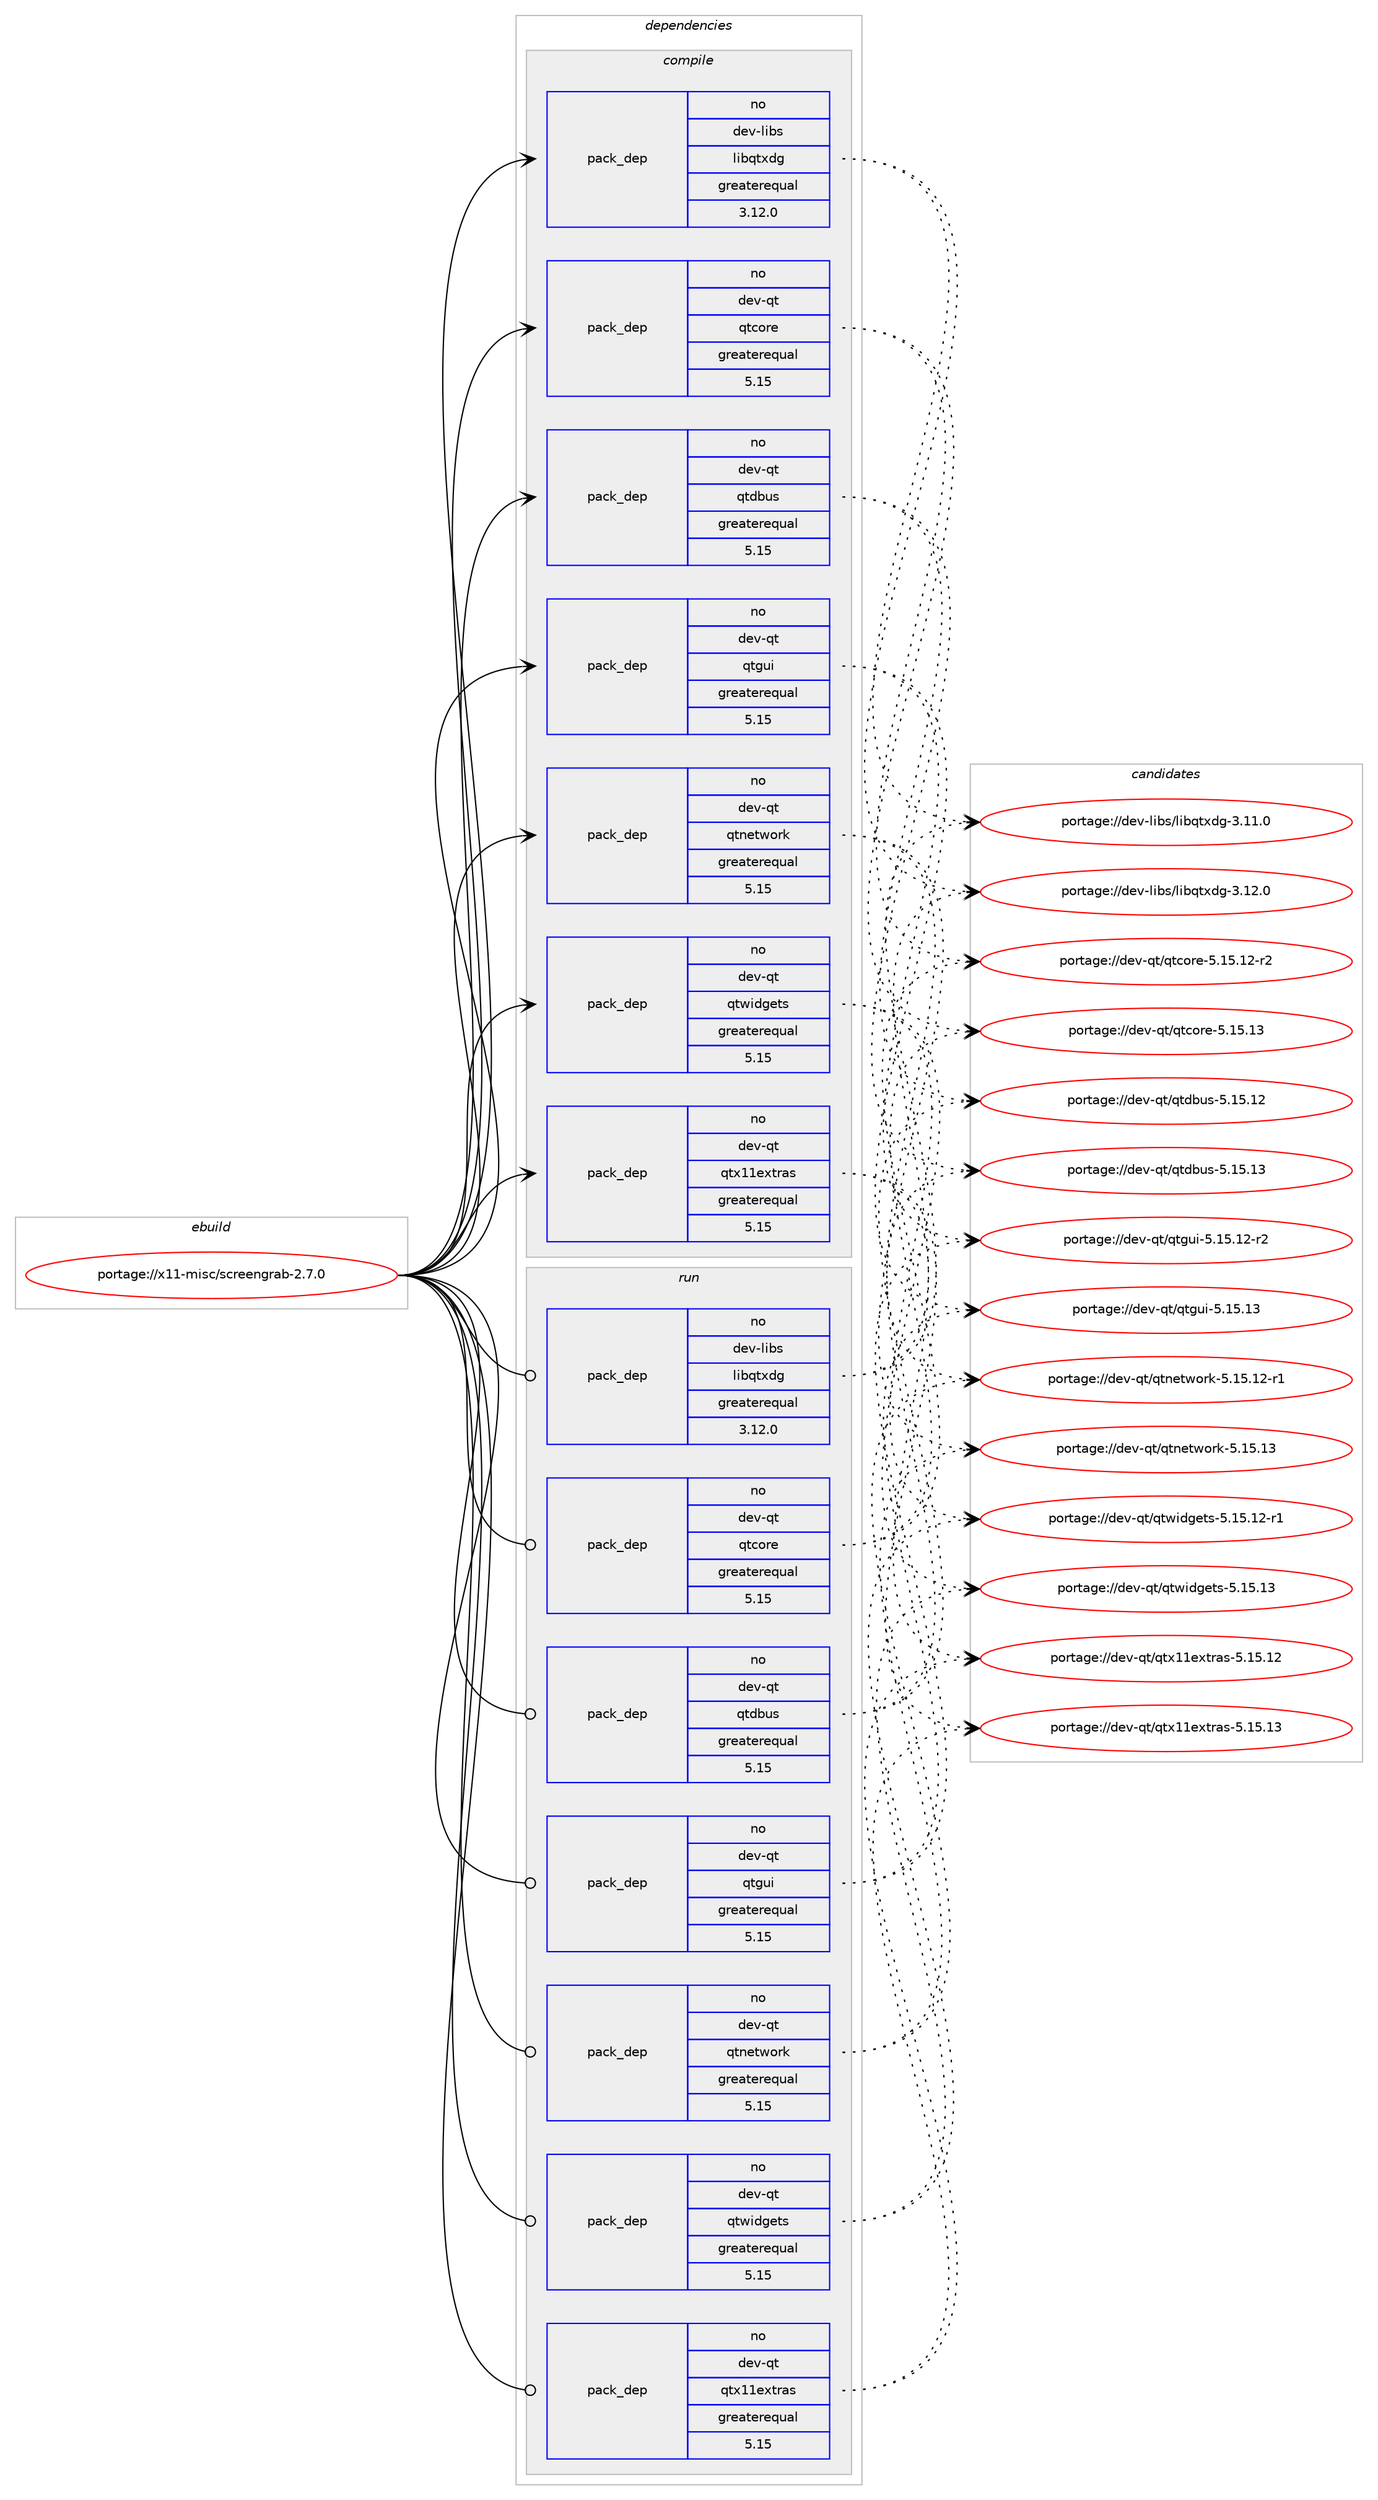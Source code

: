digraph prolog {

# *************
# Graph options
# *************

newrank=true;
concentrate=true;
compound=true;
graph [rankdir=LR,fontname=Helvetica,fontsize=10,ranksep=1.5];#, ranksep=2.5, nodesep=0.2];
edge  [arrowhead=vee];
node  [fontname=Helvetica,fontsize=10];

# **********
# The ebuild
# **********

subgraph cluster_leftcol {
color=gray;
rank=same;
label=<<i>ebuild</i>>;
id [label="portage://x11-misc/screengrab-2.7.0", color=red, width=4, href="../x11-misc/screengrab-2.7.0.svg"];
}

# ****************
# The dependencies
# ****************

subgraph cluster_midcol {
color=gray;
label=<<i>dependencies</i>>;
subgraph cluster_compile {
fillcolor="#eeeeee";
style=filled;
label=<<i>compile</i>>;
subgraph pack1475 {
dependency3971 [label=<<TABLE BORDER="0" CELLBORDER="1" CELLSPACING="0" CELLPADDING="4" WIDTH="220"><TR><TD ROWSPAN="6" CELLPADDING="30">pack_dep</TD></TR><TR><TD WIDTH="110">no</TD></TR><TR><TD>dev-libs</TD></TR><TR><TD>libqtxdg</TD></TR><TR><TD>greaterequal</TD></TR><TR><TD>3.12.0</TD></TR></TABLE>>, shape=none, color=blue];
}
id:e -> dependency3971:w [weight=20,style="solid",arrowhead="vee"];
subgraph pack1476 {
dependency3972 [label=<<TABLE BORDER="0" CELLBORDER="1" CELLSPACING="0" CELLPADDING="4" WIDTH="220"><TR><TD ROWSPAN="6" CELLPADDING="30">pack_dep</TD></TR><TR><TD WIDTH="110">no</TD></TR><TR><TD>dev-qt</TD></TR><TR><TD>qtcore</TD></TR><TR><TD>greaterequal</TD></TR><TR><TD>5.15</TD></TR></TABLE>>, shape=none, color=blue];
}
id:e -> dependency3972:w [weight=20,style="solid",arrowhead="vee"];
subgraph pack1477 {
dependency3973 [label=<<TABLE BORDER="0" CELLBORDER="1" CELLSPACING="0" CELLPADDING="4" WIDTH="220"><TR><TD ROWSPAN="6" CELLPADDING="30">pack_dep</TD></TR><TR><TD WIDTH="110">no</TD></TR><TR><TD>dev-qt</TD></TR><TR><TD>qtdbus</TD></TR><TR><TD>greaterequal</TD></TR><TR><TD>5.15</TD></TR></TABLE>>, shape=none, color=blue];
}
id:e -> dependency3973:w [weight=20,style="solid",arrowhead="vee"];
subgraph pack1478 {
dependency3974 [label=<<TABLE BORDER="0" CELLBORDER="1" CELLSPACING="0" CELLPADDING="4" WIDTH="220"><TR><TD ROWSPAN="6" CELLPADDING="30">pack_dep</TD></TR><TR><TD WIDTH="110">no</TD></TR><TR><TD>dev-qt</TD></TR><TR><TD>qtgui</TD></TR><TR><TD>greaterequal</TD></TR><TR><TD>5.15</TD></TR></TABLE>>, shape=none, color=blue];
}
id:e -> dependency3974:w [weight=20,style="solid",arrowhead="vee"];
subgraph pack1479 {
dependency3975 [label=<<TABLE BORDER="0" CELLBORDER="1" CELLSPACING="0" CELLPADDING="4" WIDTH="220"><TR><TD ROWSPAN="6" CELLPADDING="30">pack_dep</TD></TR><TR><TD WIDTH="110">no</TD></TR><TR><TD>dev-qt</TD></TR><TR><TD>qtnetwork</TD></TR><TR><TD>greaterequal</TD></TR><TR><TD>5.15</TD></TR></TABLE>>, shape=none, color=blue];
}
id:e -> dependency3975:w [weight=20,style="solid",arrowhead="vee"];
subgraph pack1480 {
dependency3976 [label=<<TABLE BORDER="0" CELLBORDER="1" CELLSPACING="0" CELLPADDING="4" WIDTH="220"><TR><TD ROWSPAN="6" CELLPADDING="30">pack_dep</TD></TR><TR><TD WIDTH="110">no</TD></TR><TR><TD>dev-qt</TD></TR><TR><TD>qtwidgets</TD></TR><TR><TD>greaterequal</TD></TR><TR><TD>5.15</TD></TR></TABLE>>, shape=none, color=blue];
}
id:e -> dependency3976:w [weight=20,style="solid",arrowhead="vee"];
subgraph pack1481 {
dependency3977 [label=<<TABLE BORDER="0" CELLBORDER="1" CELLSPACING="0" CELLPADDING="4" WIDTH="220"><TR><TD ROWSPAN="6" CELLPADDING="30">pack_dep</TD></TR><TR><TD WIDTH="110">no</TD></TR><TR><TD>dev-qt</TD></TR><TR><TD>qtx11extras</TD></TR><TR><TD>greaterequal</TD></TR><TR><TD>5.15</TD></TR></TABLE>>, shape=none, color=blue];
}
id:e -> dependency3977:w [weight=20,style="solid",arrowhead="vee"];
# *** BEGIN UNKNOWN DEPENDENCY TYPE (TODO) ***
# id -> package_dependency(portage://x11-misc/screengrab-2.7.0,install,no,kde-frameworks,kwindowsystem,none,[,,],[slot(5)],[use(enable(X),none)])
# *** END UNKNOWN DEPENDENCY TYPE (TODO) ***

# *** BEGIN UNKNOWN DEPENDENCY TYPE (TODO) ***
# id -> package_dependency(portage://x11-misc/screengrab-2.7.0,install,no,x11-libs,libX11,none,[,,],[],[])
# *** END UNKNOWN DEPENDENCY TYPE (TODO) ***

# *** BEGIN UNKNOWN DEPENDENCY TYPE (TODO) ***
# id -> package_dependency(portage://x11-misc/screengrab-2.7.0,install,no,x11-libs,libxcb,none,[,,],any_same_slot,[])
# *** END UNKNOWN DEPENDENCY TYPE (TODO) ***

}
subgraph cluster_compileandrun {
fillcolor="#eeeeee";
style=filled;
label=<<i>compile and run</i>>;
}
subgraph cluster_run {
fillcolor="#eeeeee";
style=filled;
label=<<i>run</i>>;
subgraph pack1482 {
dependency3978 [label=<<TABLE BORDER="0" CELLBORDER="1" CELLSPACING="0" CELLPADDING="4" WIDTH="220"><TR><TD ROWSPAN="6" CELLPADDING="30">pack_dep</TD></TR><TR><TD WIDTH="110">no</TD></TR><TR><TD>dev-libs</TD></TR><TR><TD>libqtxdg</TD></TR><TR><TD>greaterequal</TD></TR><TR><TD>3.12.0</TD></TR></TABLE>>, shape=none, color=blue];
}
id:e -> dependency3978:w [weight=20,style="solid",arrowhead="odot"];
subgraph pack1483 {
dependency3979 [label=<<TABLE BORDER="0" CELLBORDER="1" CELLSPACING="0" CELLPADDING="4" WIDTH="220"><TR><TD ROWSPAN="6" CELLPADDING="30">pack_dep</TD></TR><TR><TD WIDTH="110">no</TD></TR><TR><TD>dev-qt</TD></TR><TR><TD>qtcore</TD></TR><TR><TD>greaterequal</TD></TR><TR><TD>5.15</TD></TR></TABLE>>, shape=none, color=blue];
}
id:e -> dependency3979:w [weight=20,style="solid",arrowhead="odot"];
subgraph pack1484 {
dependency3980 [label=<<TABLE BORDER="0" CELLBORDER="1" CELLSPACING="0" CELLPADDING="4" WIDTH="220"><TR><TD ROWSPAN="6" CELLPADDING="30">pack_dep</TD></TR><TR><TD WIDTH="110">no</TD></TR><TR><TD>dev-qt</TD></TR><TR><TD>qtdbus</TD></TR><TR><TD>greaterequal</TD></TR><TR><TD>5.15</TD></TR></TABLE>>, shape=none, color=blue];
}
id:e -> dependency3980:w [weight=20,style="solid",arrowhead="odot"];
subgraph pack1485 {
dependency3981 [label=<<TABLE BORDER="0" CELLBORDER="1" CELLSPACING="0" CELLPADDING="4" WIDTH="220"><TR><TD ROWSPAN="6" CELLPADDING="30">pack_dep</TD></TR><TR><TD WIDTH="110">no</TD></TR><TR><TD>dev-qt</TD></TR><TR><TD>qtgui</TD></TR><TR><TD>greaterequal</TD></TR><TR><TD>5.15</TD></TR></TABLE>>, shape=none, color=blue];
}
id:e -> dependency3981:w [weight=20,style="solid",arrowhead="odot"];
subgraph pack1486 {
dependency3982 [label=<<TABLE BORDER="0" CELLBORDER="1" CELLSPACING="0" CELLPADDING="4" WIDTH="220"><TR><TD ROWSPAN="6" CELLPADDING="30">pack_dep</TD></TR><TR><TD WIDTH="110">no</TD></TR><TR><TD>dev-qt</TD></TR><TR><TD>qtnetwork</TD></TR><TR><TD>greaterequal</TD></TR><TR><TD>5.15</TD></TR></TABLE>>, shape=none, color=blue];
}
id:e -> dependency3982:w [weight=20,style="solid",arrowhead="odot"];
subgraph pack1487 {
dependency3983 [label=<<TABLE BORDER="0" CELLBORDER="1" CELLSPACING="0" CELLPADDING="4" WIDTH="220"><TR><TD ROWSPAN="6" CELLPADDING="30">pack_dep</TD></TR><TR><TD WIDTH="110">no</TD></TR><TR><TD>dev-qt</TD></TR><TR><TD>qtwidgets</TD></TR><TR><TD>greaterequal</TD></TR><TR><TD>5.15</TD></TR></TABLE>>, shape=none, color=blue];
}
id:e -> dependency3983:w [weight=20,style="solid",arrowhead="odot"];
subgraph pack1488 {
dependency3984 [label=<<TABLE BORDER="0" CELLBORDER="1" CELLSPACING="0" CELLPADDING="4" WIDTH="220"><TR><TD ROWSPAN="6" CELLPADDING="30">pack_dep</TD></TR><TR><TD WIDTH="110">no</TD></TR><TR><TD>dev-qt</TD></TR><TR><TD>qtx11extras</TD></TR><TR><TD>greaterequal</TD></TR><TR><TD>5.15</TD></TR></TABLE>>, shape=none, color=blue];
}
id:e -> dependency3984:w [weight=20,style="solid",arrowhead="odot"];
# *** BEGIN UNKNOWN DEPENDENCY TYPE (TODO) ***
# id -> package_dependency(portage://x11-misc/screengrab-2.7.0,run,no,kde-frameworks,kwindowsystem,none,[,,],[slot(5)],[use(enable(X),none)])
# *** END UNKNOWN DEPENDENCY TYPE (TODO) ***

# *** BEGIN UNKNOWN DEPENDENCY TYPE (TODO) ***
# id -> package_dependency(portage://x11-misc/screengrab-2.7.0,run,no,x11-libs,libX11,none,[,,],[],[])
# *** END UNKNOWN DEPENDENCY TYPE (TODO) ***

# *** BEGIN UNKNOWN DEPENDENCY TYPE (TODO) ***
# id -> package_dependency(portage://x11-misc/screengrab-2.7.0,run,no,x11-libs,libxcb,none,[,,],any_same_slot,[])
# *** END UNKNOWN DEPENDENCY TYPE (TODO) ***

}
}

# **************
# The candidates
# **************

subgraph cluster_choices {
rank=same;
color=gray;
label=<<i>candidates</i>>;

subgraph choice1475 {
color=black;
nodesep=1;
choice1001011184510810598115471081059811311612010010345514649494648 [label="portage://dev-libs/libqtxdg-3.11.0", color=red, width=4,href="../dev-libs/libqtxdg-3.11.0.svg"];
choice1001011184510810598115471081059811311612010010345514649504648 [label="portage://dev-libs/libqtxdg-3.12.0", color=red, width=4,href="../dev-libs/libqtxdg-3.12.0.svg"];
dependency3971:e -> choice1001011184510810598115471081059811311612010010345514649494648:w [style=dotted,weight="100"];
dependency3971:e -> choice1001011184510810598115471081059811311612010010345514649504648:w [style=dotted,weight="100"];
}
subgraph choice1476 {
color=black;
nodesep=1;
choice10010111845113116471131169911111410145534649534649504511450 [label="portage://dev-qt/qtcore-5.15.12-r2", color=red, width=4,href="../dev-qt/qtcore-5.15.12-r2.svg"];
choice1001011184511311647113116991111141014553464953464951 [label="portage://dev-qt/qtcore-5.15.13", color=red, width=4,href="../dev-qt/qtcore-5.15.13.svg"];
dependency3972:e -> choice10010111845113116471131169911111410145534649534649504511450:w [style=dotted,weight="100"];
dependency3972:e -> choice1001011184511311647113116991111141014553464953464951:w [style=dotted,weight="100"];
}
subgraph choice1477 {
color=black;
nodesep=1;
choice1001011184511311647113116100981171154553464953464950 [label="portage://dev-qt/qtdbus-5.15.12", color=red, width=4,href="../dev-qt/qtdbus-5.15.12.svg"];
choice1001011184511311647113116100981171154553464953464951 [label="portage://dev-qt/qtdbus-5.15.13", color=red, width=4,href="../dev-qt/qtdbus-5.15.13.svg"];
dependency3973:e -> choice1001011184511311647113116100981171154553464953464950:w [style=dotted,weight="100"];
dependency3973:e -> choice1001011184511311647113116100981171154553464953464951:w [style=dotted,weight="100"];
}
subgraph choice1478 {
color=black;
nodesep=1;
choice100101118451131164711311610311710545534649534649504511450 [label="portage://dev-qt/qtgui-5.15.12-r2", color=red, width=4,href="../dev-qt/qtgui-5.15.12-r2.svg"];
choice10010111845113116471131161031171054553464953464951 [label="portage://dev-qt/qtgui-5.15.13", color=red, width=4,href="../dev-qt/qtgui-5.15.13.svg"];
dependency3974:e -> choice100101118451131164711311610311710545534649534649504511450:w [style=dotted,weight="100"];
dependency3974:e -> choice10010111845113116471131161031171054553464953464951:w [style=dotted,weight="100"];
}
subgraph choice1479 {
color=black;
nodesep=1;
choice100101118451131164711311611010111611911111410745534649534649504511449 [label="portage://dev-qt/qtnetwork-5.15.12-r1", color=red, width=4,href="../dev-qt/qtnetwork-5.15.12-r1.svg"];
choice10010111845113116471131161101011161191111141074553464953464951 [label="portage://dev-qt/qtnetwork-5.15.13", color=red, width=4,href="../dev-qt/qtnetwork-5.15.13.svg"];
dependency3975:e -> choice100101118451131164711311611010111611911111410745534649534649504511449:w [style=dotted,weight="100"];
dependency3975:e -> choice10010111845113116471131161101011161191111141074553464953464951:w [style=dotted,weight="100"];
}
subgraph choice1480 {
color=black;
nodesep=1;
choice100101118451131164711311611910510010310111611545534649534649504511449 [label="portage://dev-qt/qtwidgets-5.15.12-r1", color=red, width=4,href="../dev-qt/qtwidgets-5.15.12-r1.svg"];
choice10010111845113116471131161191051001031011161154553464953464951 [label="portage://dev-qt/qtwidgets-5.15.13", color=red, width=4,href="../dev-qt/qtwidgets-5.15.13.svg"];
dependency3976:e -> choice100101118451131164711311611910510010310111611545534649534649504511449:w [style=dotted,weight="100"];
dependency3976:e -> choice10010111845113116471131161191051001031011161154553464953464951:w [style=dotted,weight="100"];
}
subgraph choice1481 {
color=black;
nodesep=1;
choice10010111845113116471131161204949101120116114971154553464953464950 [label="portage://dev-qt/qtx11extras-5.15.12", color=red, width=4,href="../dev-qt/qtx11extras-5.15.12.svg"];
choice10010111845113116471131161204949101120116114971154553464953464951 [label="portage://dev-qt/qtx11extras-5.15.13", color=red, width=4,href="../dev-qt/qtx11extras-5.15.13.svg"];
dependency3977:e -> choice10010111845113116471131161204949101120116114971154553464953464950:w [style=dotted,weight="100"];
dependency3977:e -> choice10010111845113116471131161204949101120116114971154553464953464951:w [style=dotted,weight="100"];
}
subgraph choice1482 {
color=black;
nodesep=1;
choice1001011184510810598115471081059811311612010010345514649494648 [label="portage://dev-libs/libqtxdg-3.11.0", color=red, width=4,href="../dev-libs/libqtxdg-3.11.0.svg"];
choice1001011184510810598115471081059811311612010010345514649504648 [label="portage://dev-libs/libqtxdg-3.12.0", color=red, width=4,href="../dev-libs/libqtxdg-3.12.0.svg"];
dependency3978:e -> choice1001011184510810598115471081059811311612010010345514649494648:w [style=dotted,weight="100"];
dependency3978:e -> choice1001011184510810598115471081059811311612010010345514649504648:w [style=dotted,weight="100"];
}
subgraph choice1483 {
color=black;
nodesep=1;
choice10010111845113116471131169911111410145534649534649504511450 [label="portage://dev-qt/qtcore-5.15.12-r2", color=red, width=4,href="../dev-qt/qtcore-5.15.12-r2.svg"];
choice1001011184511311647113116991111141014553464953464951 [label="portage://dev-qt/qtcore-5.15.13", color=red, width=4,href="../dev-qt/qtcore-5.15.13.svg"];
dependency3979:e -> choice10010111845113116471131169911111410145534649534649504511450:w [style=dotted,weight="100"];
dependency3979:e -> choice1001011184511311647113116991111141014553464953464951:w [style=dotted,weight="100"];
}
subgraph choice1484 {
color=black;
nodesep=1;
choice1001011184511311647113116100981171154553464953464950 [label="portage://dev-qt/qtdbus-5.15.12", color=red, width=4,href="../dev-qt/qtdbus-5.15.12.svg"];
choice1001011184511311647113116100981171154553464953464951 [label="portage://dev-qt/qtdbus-5.15.13", color=red, width=4,href="../dev-qt/qtdbus-5.15.13.svg"];
dependency3980:e -> choice1001011184511311647113116100981171154553464953464950:w [style=dotted,weight="100"];
dependency3980:e -> choice1001011184511311647113116100981171154553464953464951:w [style=dotted,weight="100"];
}
subgraph choice1485 {
color=black;
nodesep=1;
choice100101118451131164711311610311710545534649534649504511450 [label="portage://dev-qt/qtgui-5.15.12-r2", color=red, width=4,href="../dev-qt/qtgui-5.15.12-r2.svg"];
choice10010111845113116471131161031171054553464953464951 [label="portage://dev-qt/qtgui-5.15.13", color=red, width=4,href="../dev-qt/qtgui-5.15.13.svg"];
dependency3981:e -> choice100101118451131164711311610311710545534649534649504511450:w [style=dotted,weight="100"];
dependency3981:e -> choice10010111845113116471131161031171054553464953464951:w [style=dotted,weight="100"];
}
subgraph choice1486 {
color=black;
nodesep=1;
choice100101118451131164711311611010111611911111410745534649534649504511449 [label="portage://dev-qt/qtnetwork-5.15.12-r1", color=red, width=4,href="../dev-qt/qtnetwork-5.15.12-r1.svg"];
choice10010111845113116471131161101011161191111141074553464953464951 [label="portage://dev-qt/qtnetwork-5.15.13", color=red, width=4,href="../dev-qt/qtnetwork-5.15.13.svg"];
dependency3982:e -> choice100101118451131164711311611010111611911111410745534649534649504511449:w [style=dotted,weight="100"];
dependency3982:e -> choice10010111845113116471131161101011161191111141074553464953464951:w [style=dotted,weight="100"];
}
subgraph choice1487 {
color=black;
nodesep=1;
choice100101118451131164711311611910510010310111611545534649534649504511449 [label="portage://dev-qt/qtwidgets-5.15.12-r1", color=red, width=4,href="../dev-qt/qtwidgets-5.15.12-r1.svg"];
choice10010111845113116471131161191051001031011161154553464953464951 [label="portage://dev-qt/qtwidgets-5.15.13", color=red, width=4,href="../dev-qt/qtwidgets-5.15.13.svg"];
dependency3983:e -> choice100101118451131164711311611910510010310111611545534649534649504511449:w [style=dotted,weight="100"];
dependency3983:e -> choice10010111845113116471131161191051001031011161154553464953464951:w [style=dotted,weight="100"];
}
subgraph choice1488 {
color=black;
nodesep=1;
choice10010111845113116471131161204949101120116114971154553464953464950 [label="portage://dev-qt/qtx11extras-5.15.12", color=red, width=4,href="../dev-qt/qtx11extras-5.15.12.svg"];
choice10010111845113116471131161204949101120116114971154553464953464951 [label="portage://dev-qt/qtx11extras-5.15.13", color=red, width=4,href="../dev-qt/qtx11extras-5.15.13.svg"];
dependency3984:e -> choice10010111845113116471131161204949101120116114971154553464953464950:w [style=dotted,weight="100"];
dependency3984:e -> choice10010111845113116471131161204949101120116114971154553464953464951:w [style=dotted,weight="100"];
}
}

}

